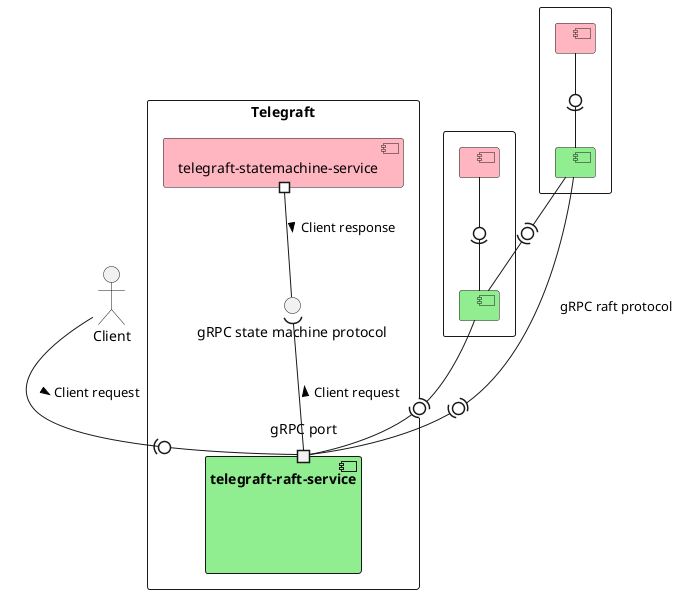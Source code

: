 @startuml

rectangle Telegraft {

component [telegraft-statemachine-service] as sm #LightPink
component "telegraft-raft-service" as r #LightGreen {
  port "gRPC port" as grpcServer
}

interface "gRPC state machine protocol" as i

}

rectangle {
  [ ] as s3 #LightPink
  [ ] as r3 #LightGreen
  s3 -0)- r3
}

actor Client





Client -(0- grpcServer: Client request >

sm #-- i : Client response >
i )-- grpcServer: Client request <

rectangle {
  [ ] as s2 #LightPink
  [ ] as r2 #LightGreen
  s2 -0)- r2
}

r2 -(0)- grpcServer: gRPC raft protocol

r3 -(0)- grpcServer
r2 -(0)- r3

@enduml